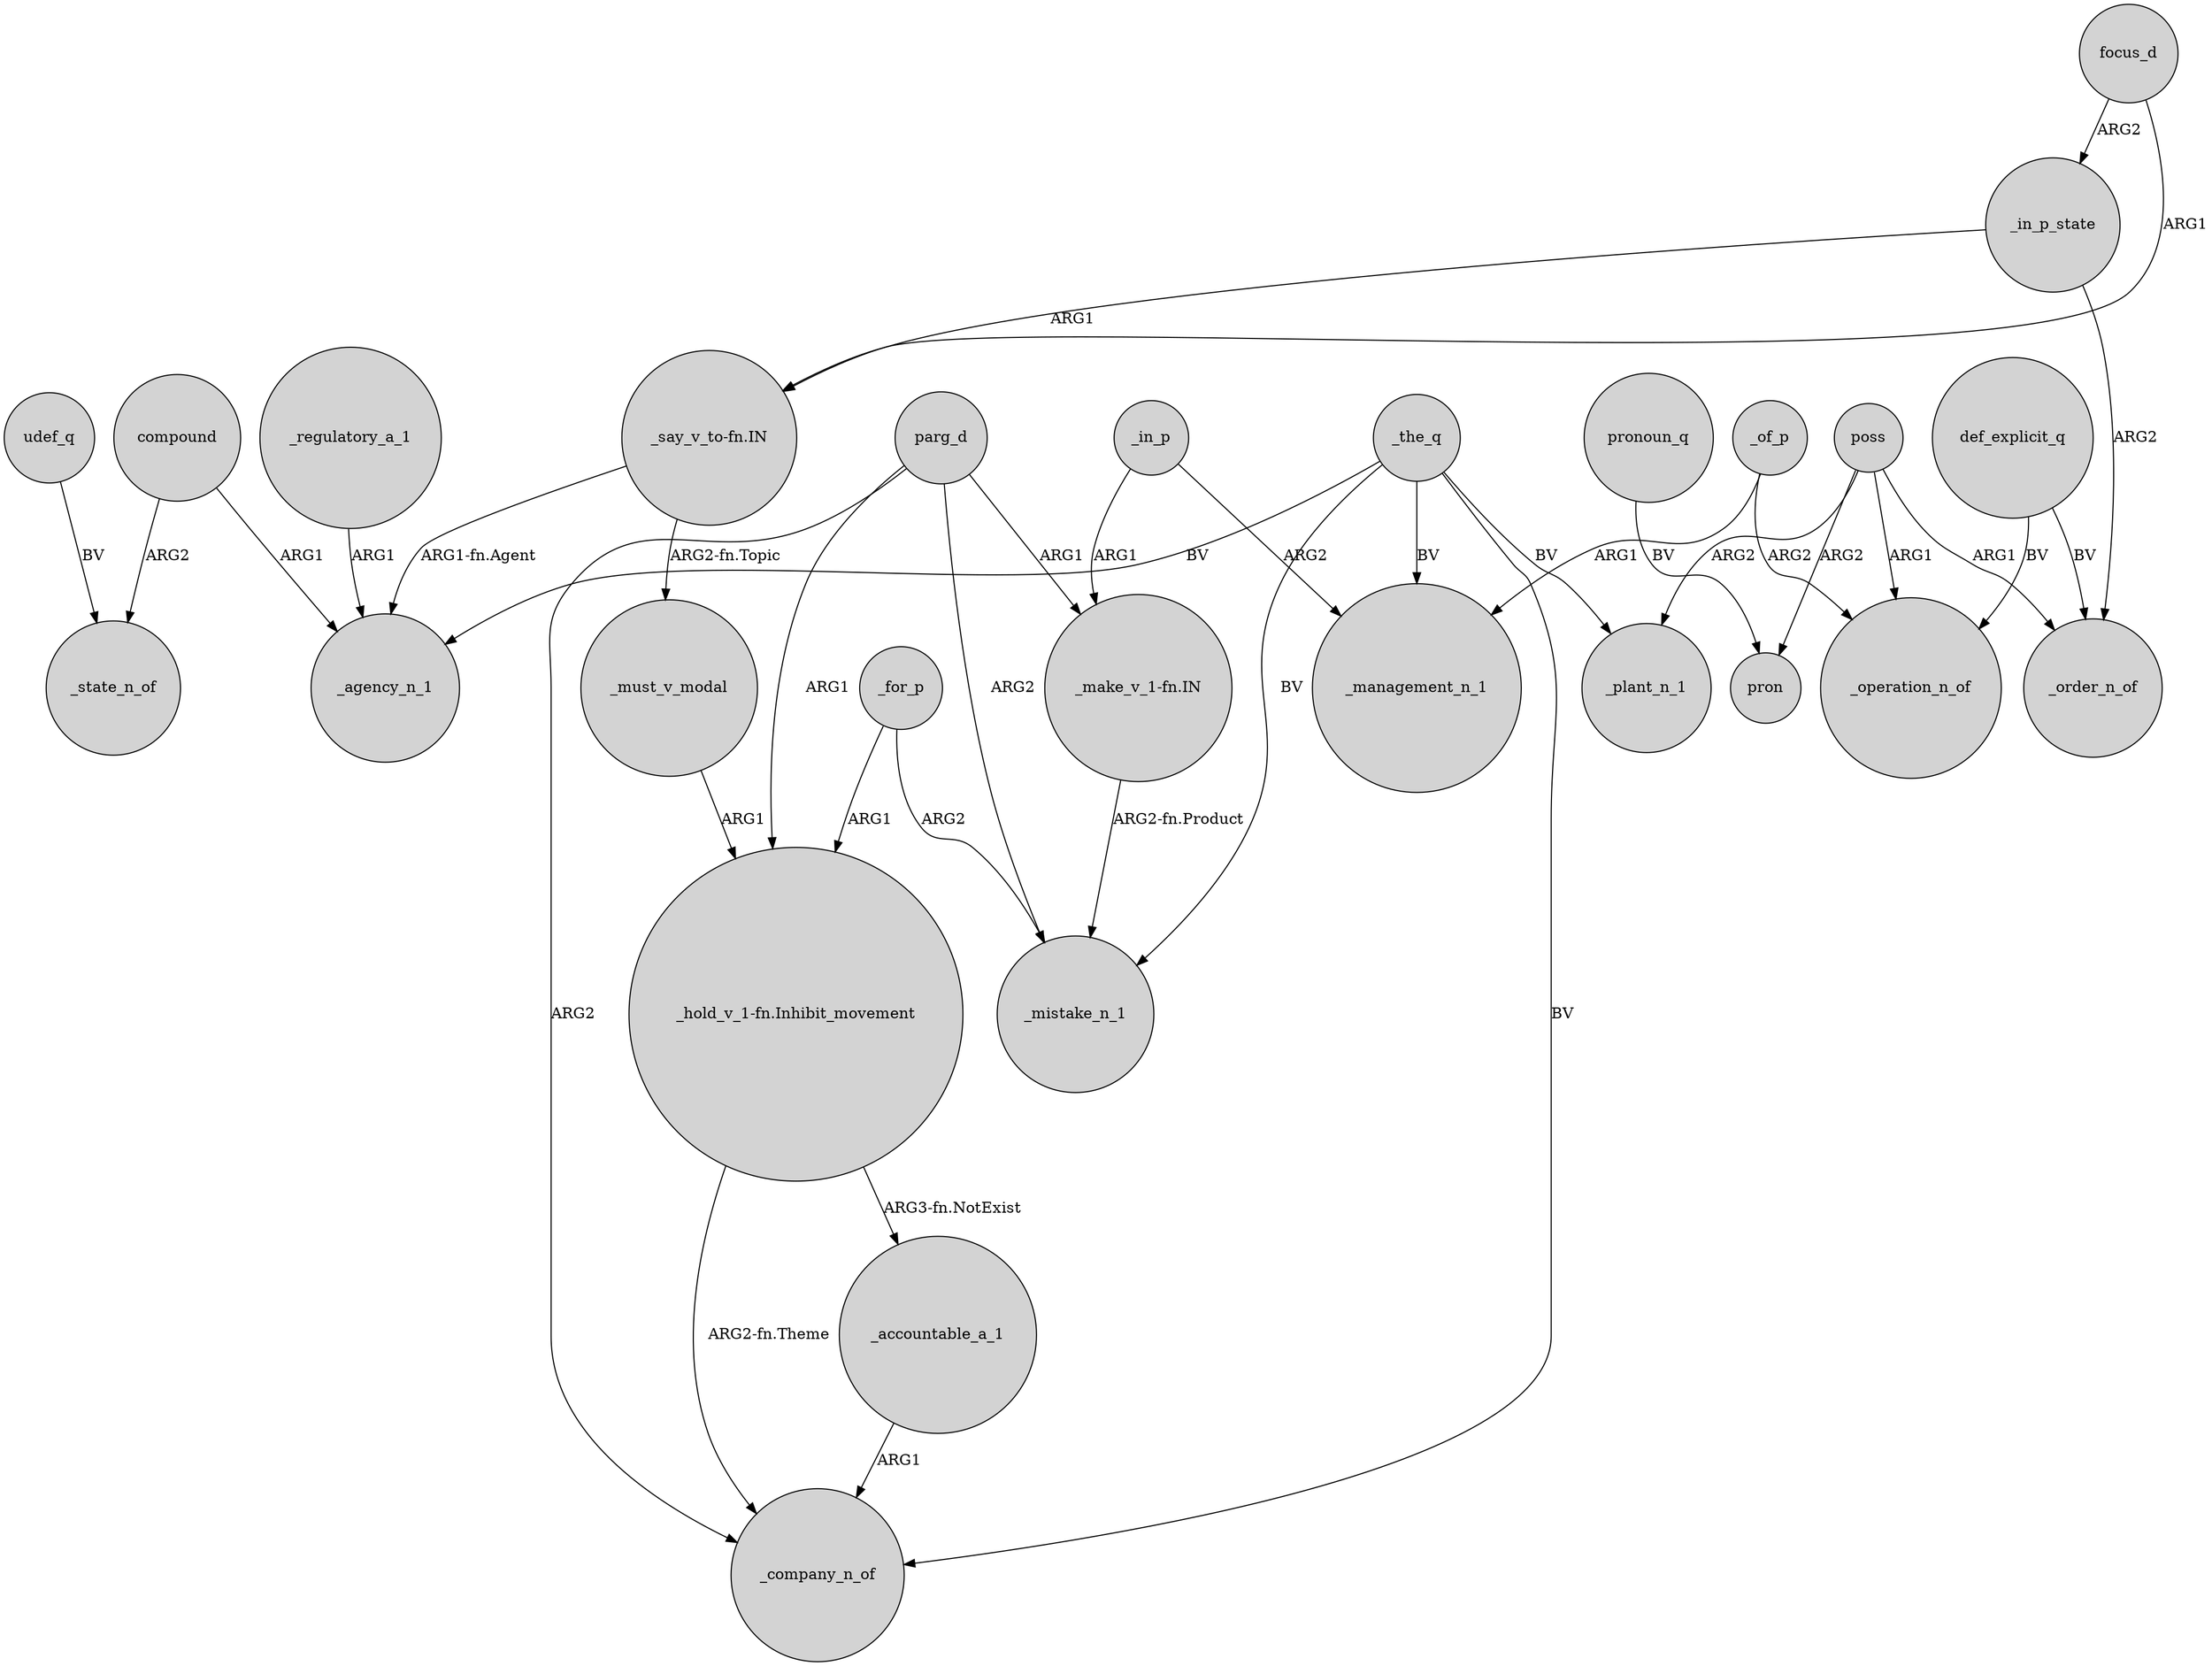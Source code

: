 digraph {
	node [shape=circle style=filled]
	_the_q -> _agency_n_1 [label=BV]
	compound -> _agency_n_1 [label=ARG1]
	"_say_v_to-fn.IN" -> _must_v_modal [label="ARG2-fn.Topic"]
	_the_q -> _management_n_1 [label=BV]
	poss -> _plant_n_1 [label=ARG2]
	poss -> pron [label=ARG2]
	"_say_v_to-fn.IN" -> _agency_n_1 [label="ARG1-fn.Agent"]
	_of_p -> _management_n_1 [label=ARG1]
	poss -> _operation_n_of [label=ARG1]
	_the_q -> _plant_n_1 [label=BV]
	_in_p_state -> _order_n_of [label=ARG2]
	udef_q -> _state_n_of [label=BV]
	_in_p -> "_make_v_1-fn.IN" [label=ARG1]
	focus_d -> _in_p_state [label=ARG2]
	compound -> _state_n_of [label=ARG2]
	_accountable_a_1 -> _company_n_of [label=ARG1]
	parg_d -> _mistake_n_1 [label=ARG2]
	"_make_v_1-fn.IN" -> _mistake_n_1 [label="ARG2-fn.Product"]
	_the_q -> _company_n_of [label=BV]
	def_explicit_q -> _order_n_of [label=BV]
	_for_p -> "_hold_v_1-fn.Inhibit_movement" [label=ARG1]
	_for_p -> _mistake_n_1 [label=ARG2]
	"_hold_v_1-fn.Inhibit_movement" -> _accountable_a_1 [label="ARG3-fn.NotExist"]
	pronoun_q -> pron [label=BV]
	def_explicit_q -> _operation_n_of [label=BV]
	_must_v_modal -> "_hold_v_1-fn.Inhibit_movement" [label=ARG1]
	"_hold_v_1-fn.Inhibit_movement" -> _company_n_of [label="ARG2-fn.Theme"]
	parg_d -> "_hold_v_1-fn.Inhibit_movement" [label=ARG1]
	_regulatory_a_1 -> _agency_n_1 [label=ARG1]
	parg_d -> _company_n_of [label=ARG2]
	_in_p -> _management_n_1 [label=ARG2]
	parg_d -> "_make_v_1-fn.IN" [label=ARG1]
	_the_q -> _mistake_n_1 [label=BV]
	_of_p -> _operation_n_of [label=ARG2]
	_in_p_state -> "_say_v_to-fn.IN" [label=ARG1]
	focus_d -> "_say_v_to-fn.IN" [label=ARG1]
	poss -> _order_n_of [label=ARG1]
}
